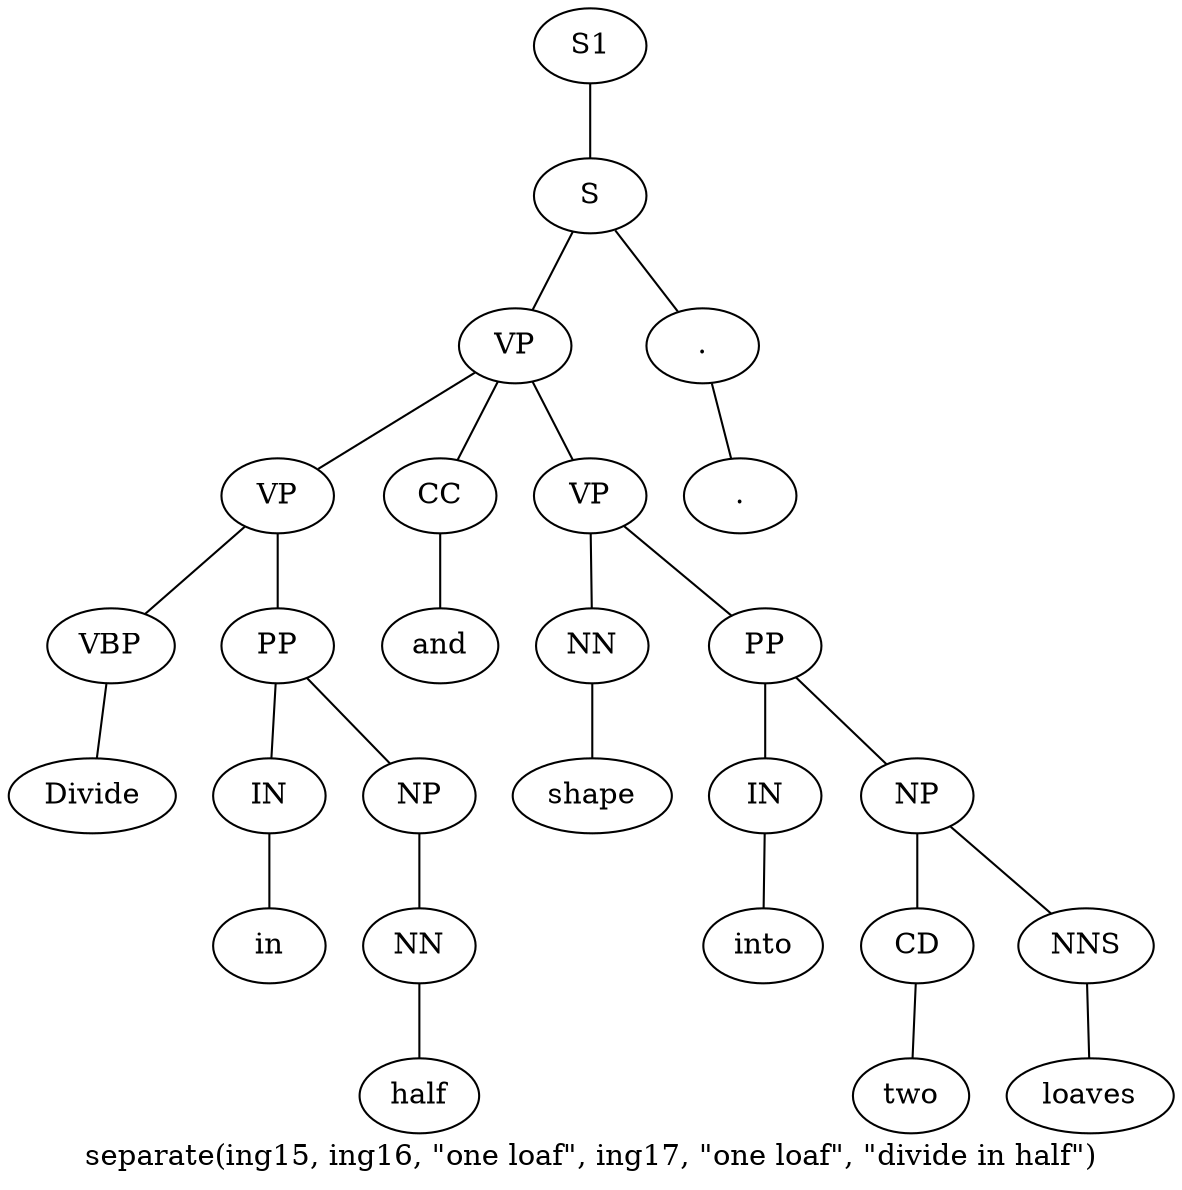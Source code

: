 graph SyntaxGraph {
	label = "separate(ing15, ing16, \"one loaf\", ing17, \"one loaf\", \"divide in half\")";
	Node0 [label="S1"];
	Node1 [label="S"];
	Node2 [label="VP"];
	Node3 [label="VP"];
	Node4 [label="VBP"];
	Node5 [label="Divide"];
	Node6 [label="PP"];
	Node7 [label="IN"];
	Node8 [label="in"];
	Node9 [label="NP"];
	Node10 [label="NN"];
	Node11 [label="half"];
	Node12 [label="CC"];
	Node13 [label="and"];
	Node14 [label="VP"];
	Node15 [label="NN"];
	Node16 [label="shape"];
	Node17 [label="PP"];
	Node18 [label="IN"];
	Node19 [label="into"];
	Node20 [label="NP"];
	Node21 [label="CD"];
	Node22 [label="two"];
	Node23 [label="NNS"];
	Node24 [label="loaves"];
	Node25 [label="."];
	Node26 [label="."];

	Node0 -- Node1;
	Node1 -- Node2;
	Node1 -- Node25;
	Node2 -- Node3;
	Node2 -- Node12;
	Node2 -- Node14;
	Node3 -- Node4;
	Node3 -- Node6;
	Node4 -- Node5;
	Node6 -- Node7;
	Node6 -- Node9;
	Node7 -- Node8;
	Node9 -- Node10;
	Node10 -- Node11;
	Node12 -- Node13;
	Node14 -- Node15;
	Node14 -- Node17;
	Node15 -- Node16;
	Node17 -- Node18;
	Node17 -- Node20;
	Node18 -- Node19;
	Node20 -- Node21;
	Node20 -- Node23;
	Node21 -- Node22;
	Node23 -- Node24;
	Node25 -- Node26;
}